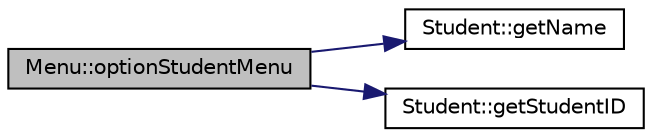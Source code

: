 digraph "Menu::optionStudentMenu"
{
 // LATEX_PDF_SIZE
  edge [fontname="Helvetica",fontsize="10",labelfontname="Helvetica",labelfontsize="10"];
  node [fontname="Helvetica",fontsize="10",shape=record];
  rankdir="LR";
  Node1 [label="Menu::optionStudentMenu",height=0.2,width=0.4,color="black", fillcolor="grey75", style="filled", fontcolor="black",tooltip="Allows the user to select different sorting options for displaying the students."];
  Node1 -> Node2 [color="midnightblue",fontsize="10",style="solid"];
  Node2 [label="Student::getName",height=0.2,width=0.4,color="black", fillcolor="white", style="filled",URL="$class_student.html#a1df6c28e6416e20d338b9ff11bdc1e04",tooltip="Gets the name of the student."];
  Node1 -> Node3 [color="midnightblue",fontsize="10",style="solid"];
  Node3 [label="Student::getStudentID",height=0.2,width=0.4,color="black", fillcolor="white", style="filled",URL="$class_student.html#a703e8d2004faa7e2569ef2f8bb320f2d",tooltip="Gets the student ID."];
}
